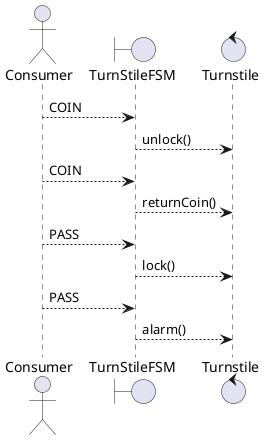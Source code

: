 @startuml
actor Consumer
boundary TurnStileFSM
control Turnstile

Consumer ----> TurnStileFSM : COIN
TurnStileFSM ----> Turnstile : unlock()
Consumer ----> TurnStileFSM : COIN
TurnStileFSM ----> Turnstile : returnCoin()
Consumer ----> TurnStileFSM : PASS
TurnStileFSM ----> Turnstile : lock()
Consumer ----> TurnStileFSM : PASS
TurnStileFSM ----> Turnstile : alarm()

@enduml
